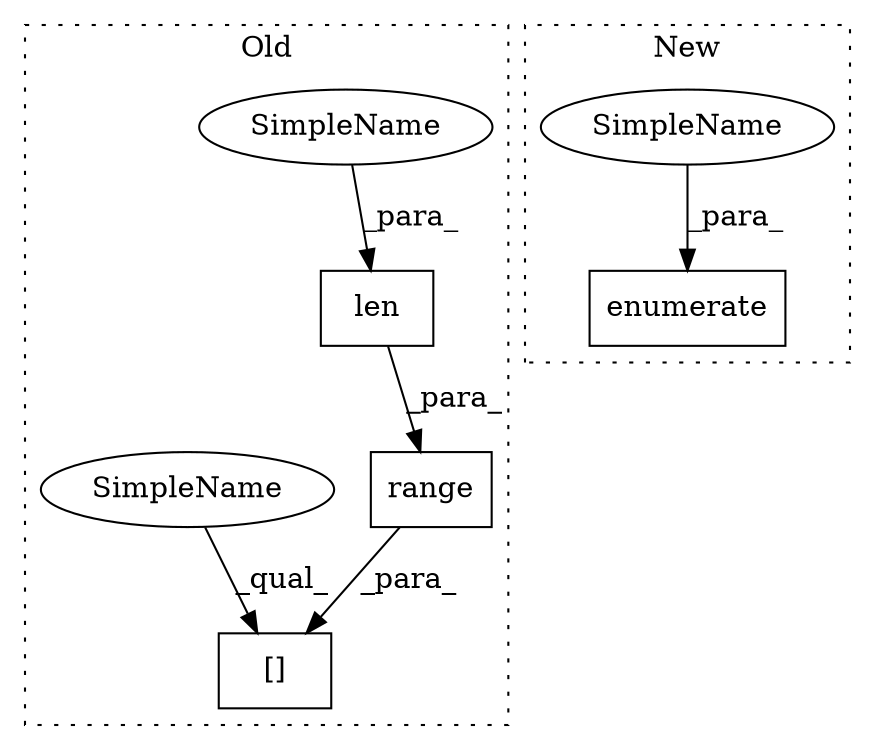 digraph G {
subgraph cluster0 {
1 [label="len" a="32" s="1353,1368" l="4,1" shape="box"];
3 [label="range" a="32" s="1347,1369" l="6,1" shape="box"];
4 [label="[]" a="2" s="1262,1275" l="12,1" shape="box"];
5 [label="SimpleName" a="42" s="1357" l="11" shape="ellipse"];
6 [label="SimpleName" a="42" s="1262" l="11" shape="ellipse"];
label = "Old";
style="dotted";
}
subgraph cluster1 {
2 [label="enumerate" a="32" s="1328,1349" l="10,1" shape="box"];
7 [label="SimpleName" a="42" s="1338" l="11" shape="ellipse"];
label = "New";
style="dotted";
}
1 -> 3 [label="_para_"];
3 -> 4 [label="_para_"];
5 -> 1 [label="_para_"];
6 -> 4 [label="_qual_"];
7 -> 2 [label="_para_"];
}